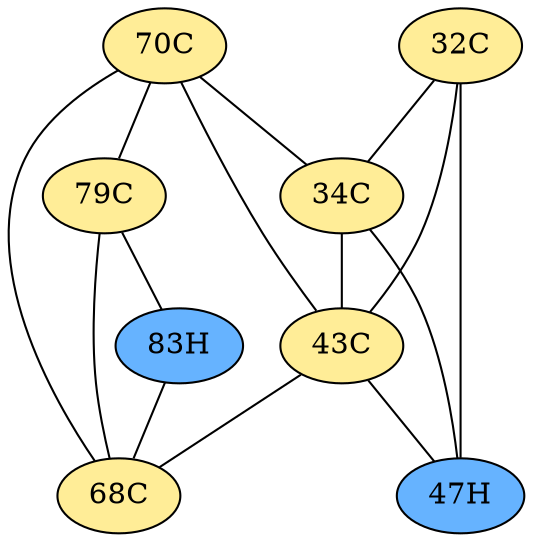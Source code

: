 // The Round Table
graph {
	"70C" [fillcolor="#FFED97" style=radial]
	"79C" [fillcolor="#FFED97" style=radial]
	"70C" -- "79C" [penwidth=1]
	"70C" [fillcolor="#FFED97" style=radial]
	"34C" [fillcolor="#FFED97" style=radial]
	"70C" -- "34C" [penwidth=1]
	"70C" [fillcolor="#FFED97" style=radial]
	"43C" [fillcolor="#FFED97" style=radial]
	"70C" -- "43C" [penwidth=1]
	"70C" [fillcolor="#FFED97" style=radial]
	"68C" [fillcolor="#FFED97" style=radial]
	"70C" -- "68C" [penwidth=1]
	"79C" [fillcolor="#FFED97" style=radial]
	"83H" [fillcolor="#66B3FF" style=radial]
	"79C" -- "83H" [penwidth=1]
	"79C" [fillcolor="#FFED97" style=radial]
	"68C" [fillcolor="#FFED97" style=radial]
	"79C" -- "68C" [penwidth=1]
	"83H" [fillcolor="#66B3FF" style=radial]
	"68C" [fillcolor="#FFED97" style=radial]
	"83H" -- "68C" [penwidth=1]
	"32C" [fillcolor="#FFED97" style=radial]
	"34C" [fillcolor="#FFED97" style=radial]
	"32C" -- "34C" [penwidth=1]
	"32C" [fillcolor="#FFED97" style=radial]
	"43C" [fillcolor="#FFED97" style=radial]
	"32C" -- "43C" [penwidth=1]
	"32C" [fillcolor="#FFED97" style=radial]
	"47H" [fillcolor="#66B3FF" style=radial]
	"32C" -- "47H" [penwidth=1]
	"34C" [fillcolor="#FFED97" style=radial]
	"43C" [fillcolor="#FFED97" style=radial]
	"34C" -- "43C" [penwidth=1]
	"34C" [fillcolor="#FFED97" style=radial]
	"47H" [fillcolor="#66B3FF" style=radial]
	"34C" -- "47H" [penwidth=1]
	"43C" [fillcolor="#FFED97" style=radial]
	"47H" [fillcolor="#66B3FF" style=radial]
	"43C" -- "47H" [penwidth=1]
	"43C" [fillcolor="#FFED97" style=radial]
	"68C" [fillcolor="#FFED97" style=radial]
	"43C" -- "68C" [penwidth=1]
}
